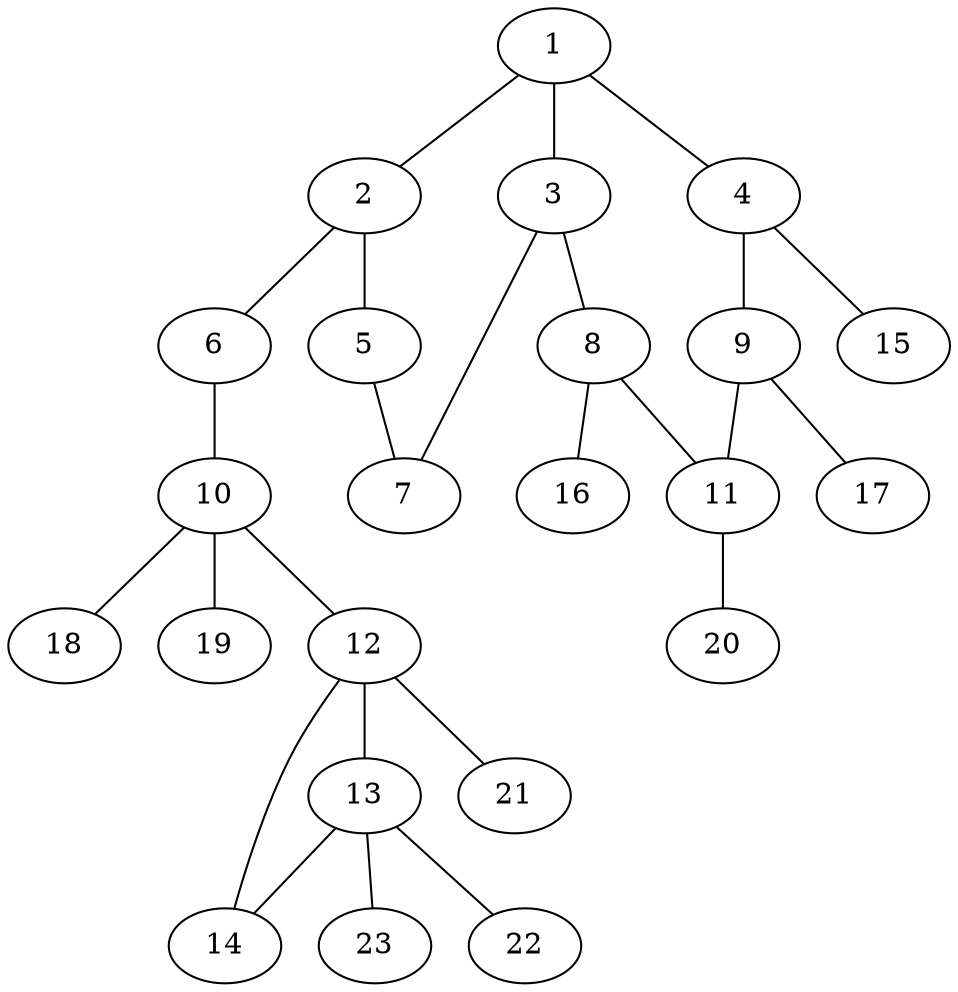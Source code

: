 graph molecule_1427 {
	1	 [chem=C];
	2	 [chem=C];
	1 -- 2	 [valence=1];
	3	 [chem=C];
	1 -- 3	 [valence=1];
	4	 [chem=C];
	1 -- 4	 [valence=2];
	5	 [chem=N];
	2 -- 5	 [valence=2];
	6	 [chem=O];
	2 -- 6	 [valence=1];
	7	 [chem=S];
	3 -- 7	 [valence=1];
	8	 [chem=C];
	3 -- 8	 [valence=2];
	9	 [chem=C];
	4 -- 9	 [valence=1];
	15	 [chem=H];
	4 -- 15	 [valence=1];
	5 -- 7	 [valence=1];
	10	 [chem=C];
	6 -- 10	 [valence=1];
	11	 [chem=C];
	8 -- 11	 [valence=1];
	16	 [chem=H];
	8 -- 16	 [valence=1];
	9 -- 11	 [valence=2];
	17	 [chem=H];
	9 -- 17	 [valence=1];
	12	 [chem=C];
	10 -- 12	 [valence=1];
	18	 [chem=H];
	10 -- 18	 [valence=1];
	19	 [chem=H];
	10 -- 19	 [valence=1];
	20	 [chem=H];
	11 -- 20	 [valence=1];
	13	 [chem=C];
	12 -- 13	 [valence=1];
	14	 [chem=O];
	12 -- 14	 [valence=1];
	21	 [chem=H];
	12 -- 21	 [valence=1];
	13 -- 14	 [valence=1];
	22	 [chem=H];
	13 -- 22	 [valence=1];
	23	 [chem=H];
	13 -- 23	 [valence=1];
}
